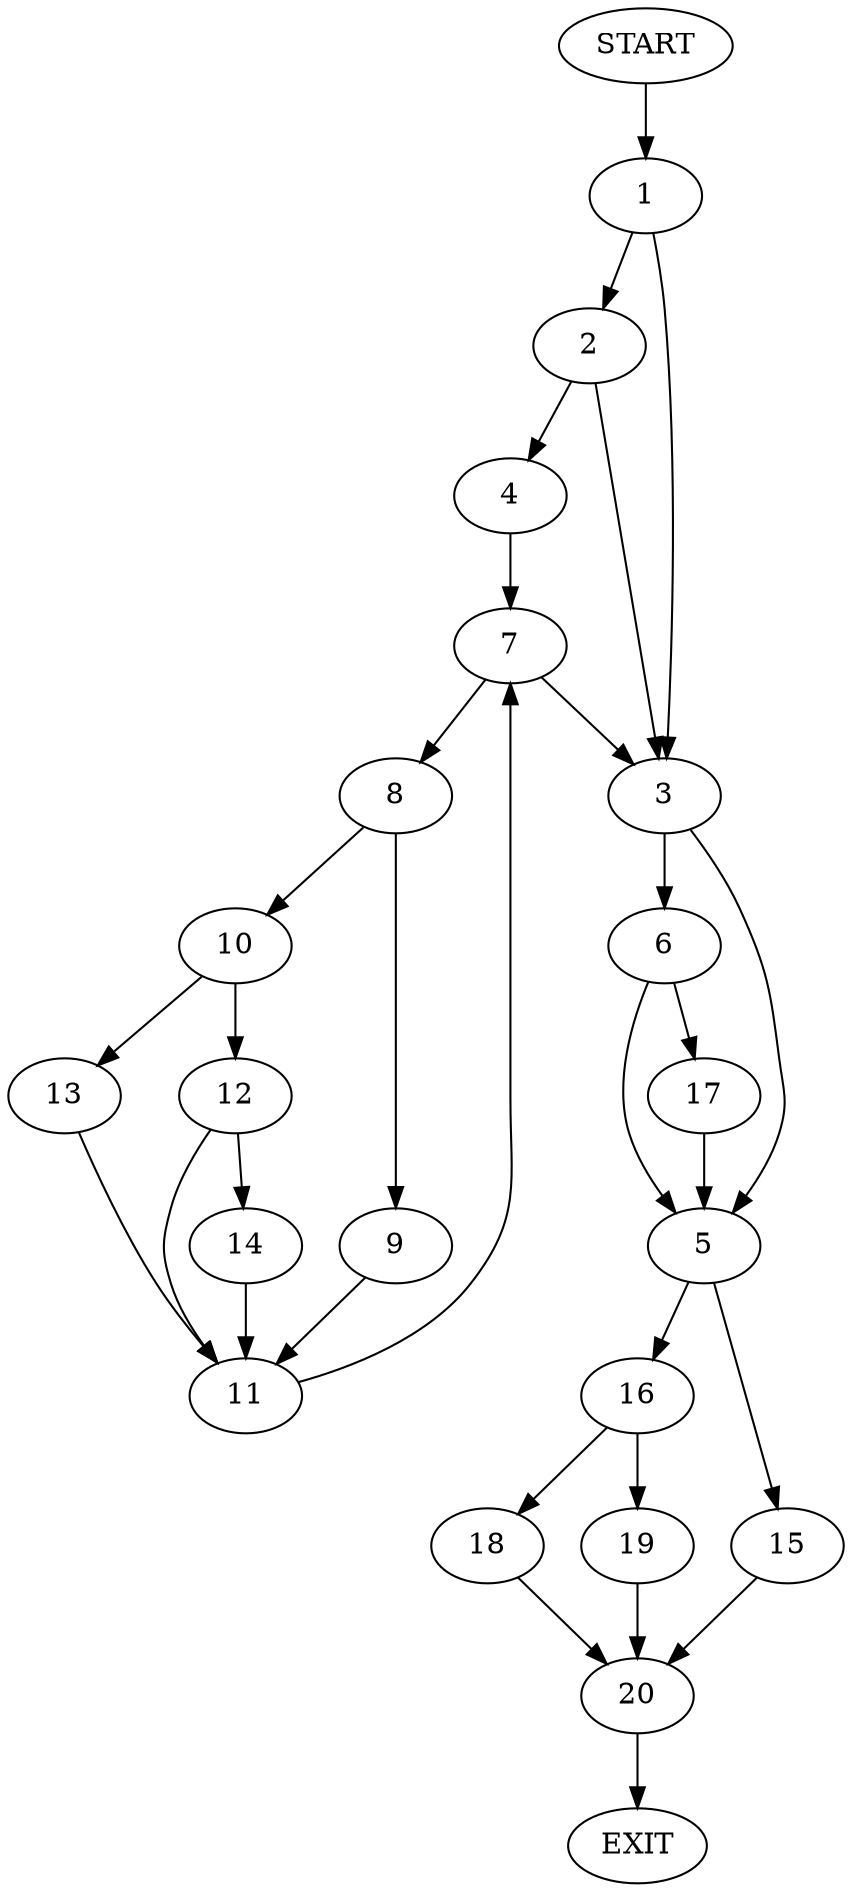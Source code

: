 digraph {
0 [label="START"]
21 [label="EXIT"]
0 -> 1
1 -> 2
1 -> 3
2 -> 3
2 -> 4
3 -> 5
3 -> 6
4 -> 7
7 -> 8
7 -> 3
8 -> 9
8 -> 10
9 -> 11
10 -> 12
10 -> 13
11 -> 7
13 -> 11
12 -> 11
12 -> 14
14 -> 11
5 -> 15
5 -> 16
6 -> 17
6 -> 5
17 -> 5
16 -> 18
16 -> 19
15 -> 20
20 -> 21
19 -> 20
18 -> 20
}
